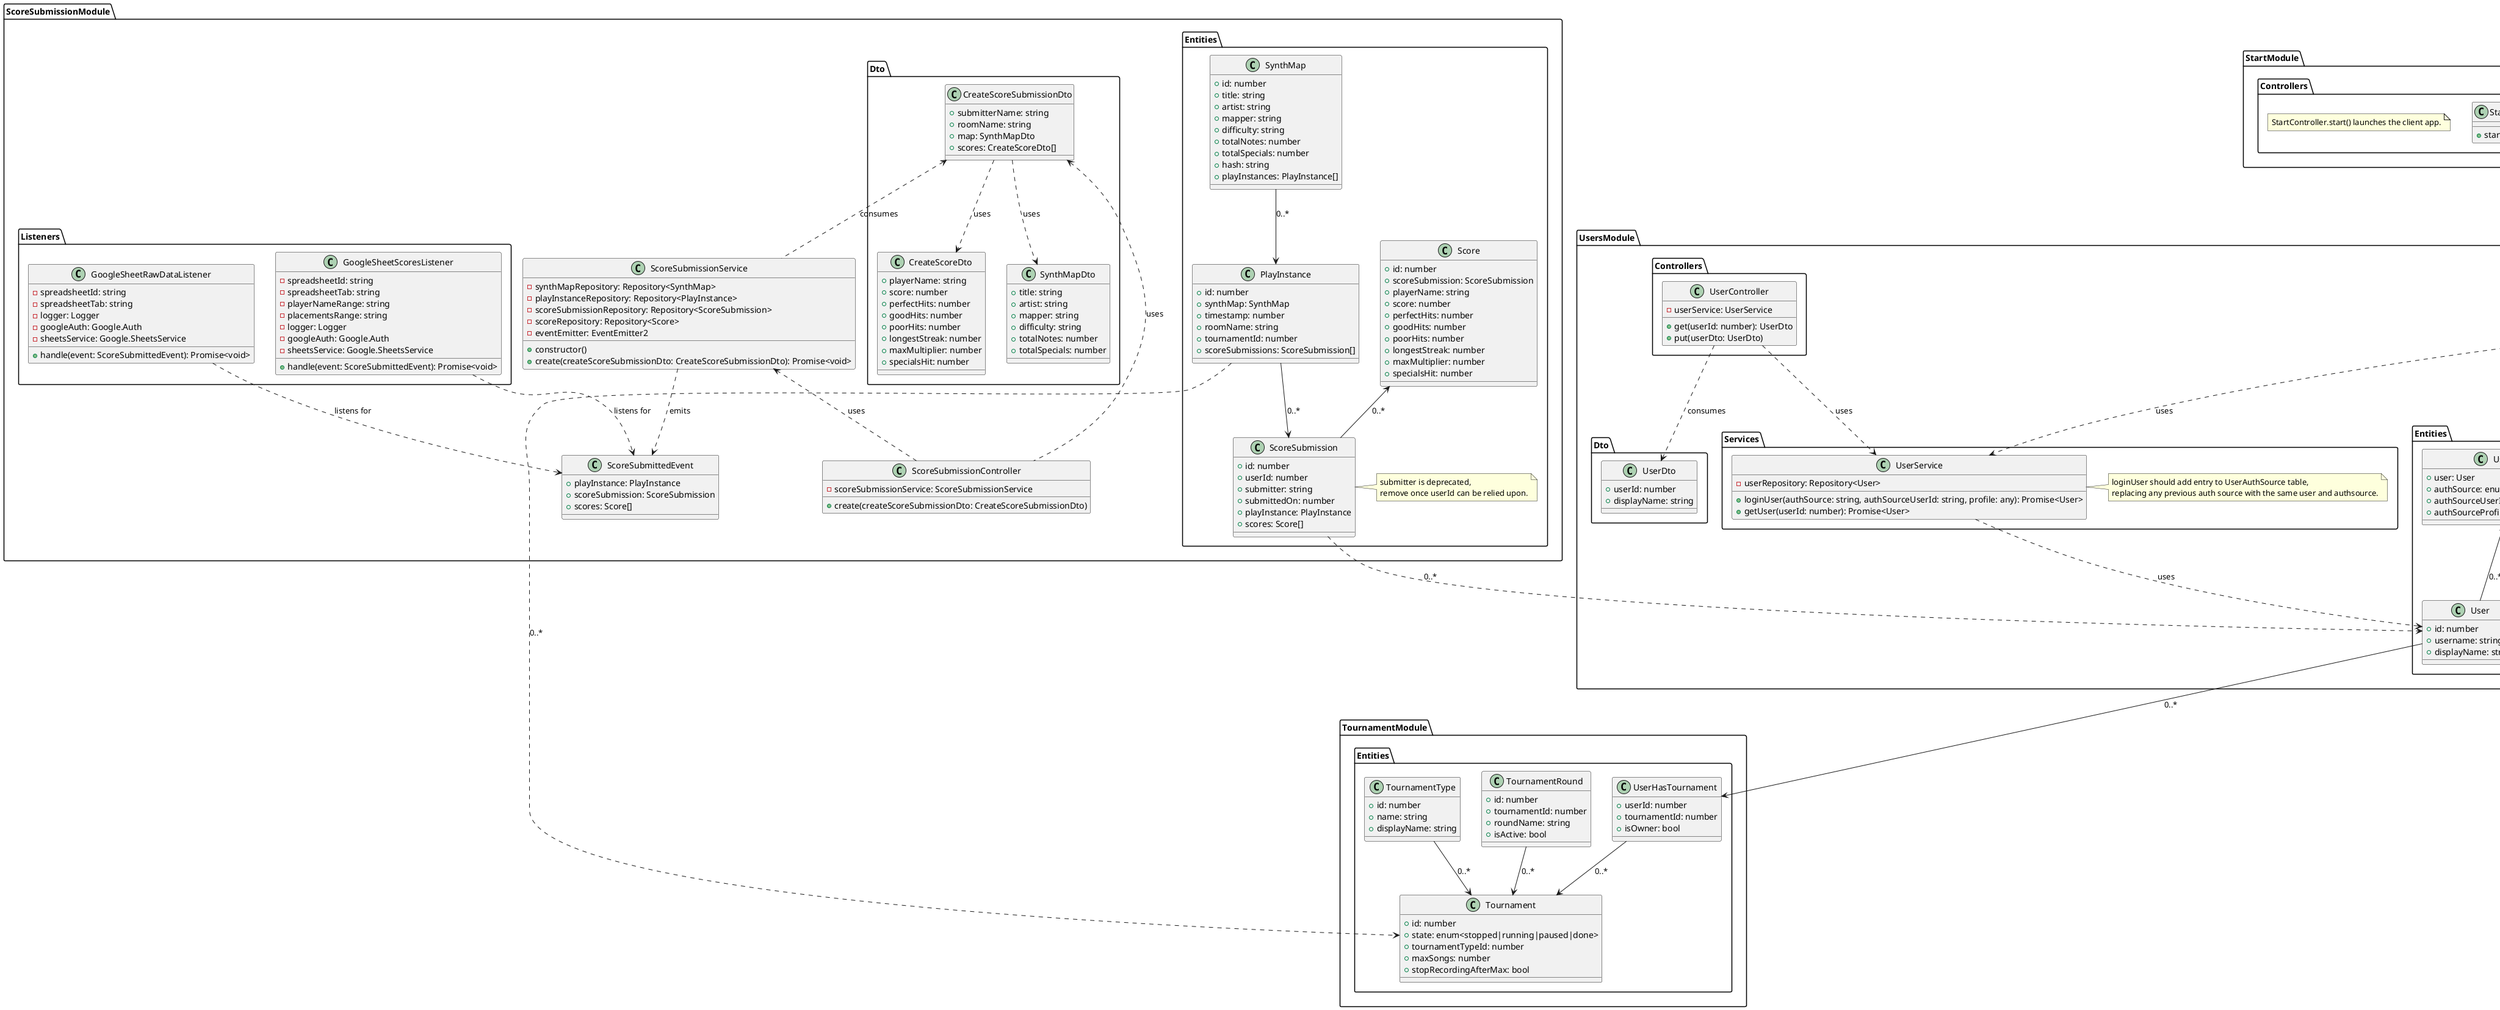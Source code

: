 @startuml
    package StartModule {
        package Controllers {
            class StartController {
                +start(): string
            }

            note as note1
                StartController.start() launches the client app.
            endnote
        }
    }
    package UsersModule {
        package Entities {
            class User {
                +id: number
                +username: string
                +displayName: string
            }

            class UserAuthSource {
                +user: User
                +authSource: enum<steam|twitch|discord>
                +authSourceUserId: string
                +authSourceProfileData: json
            }

            UserAuthSource <-- User: 0..*
        }

        package Services {
            class UserService {
                -userRepository: Repository<User>
                +loginUser(authSource: string, authSourceUserId: string, profile: any): Promise<User>
                +getUser(userId: number): Promise<User>
            }
            note right of UserService
                loginUser should add entry to UserAuthSource table,
                replacing any previous auth source with the same user and authsource.
            endnote

            UserService ..> User: uses
        }

        package Dto {
            class UserDto {
                +userId: number
                +displayName: string
            }
        }

        package Controllers {
            class UserController {
                -userService: UserService
                +get(userId: number): UserDto
                +put(userDto: UserDto)
            }

            UserController ..> UserDto: consumes
            UserController ..> UserService: uses
        }
    }

    package AuthModule {
        package AuthStrategies {
            class SteamAuthStrategy {
                -userService: UserService
                +constructor(authService: AuthService, steamApiKey: string)
                +validate(identifier: string, profile: any, done: Function): Promise<void>
            }

            SteamAuthStrategy ..> UserService: uses
        }

        package Services {
            class AuthService {
                -jwtService: JwtService
                +getJwt(user: any): string
            }
        }
        package Controllers {
            class AuthController {
                +login(): string
            }

            class SteamAuthController {
                -authService: AuthService
                +authSteamStart()
                +authSteamReturn()
            }

            SteamAuthController ..> AuthService: uses
        }
    }

    package TournamentModule {
        package Entities {
            class Tournament {
                +id: number
                +state: enum<stopped|running|paused|done>
                +tournamentTypeId: number
                +maxSongs: number
                +stopRecordingAfterMax: bool
            }

            class TournamentType {
                +id: number
                +name: string
                +displayName: string
            }

            class UserHasTournament {
                +userId: number
                +tournamentId: number
                +isOwner: bool
            }

            class TournamentRound {
                +id: number
                +tournamentId: number
                +roundName: string
                +isActive: bool
            }
            TournamentType --> Tournament: 0..*
            User --> UserHasTournament: 0..*
            UserHasTournament --> Tournament: 0..*
            TournamentRound --> Tournament: 0..*
        }
    }

    package ScoreSubmissionModule {
        package Entities {
            class Score
            {
                +id: number
                +scoreSubmission: ScoreSubmission
                +playerName: string
                +score: number
                +perfectHits: number
                +goodHits: number
                +poorHits: number
                +longestStreak: number
                +maxMultiplier: number
                +specialsHit: number
            }

            class PlayInstance {
                +id: number
                +synthMap: SynthMap
                +timestamp: number
                +roomName: string
                +tournamentId: number
                +scoreSubmissions: ScoreSubmission[]
            }

            class ScoreSubmission {
                +id: number
                +userId: number
                +submitter: string
                +submittedOn: number
                +playInstance: PlayInstance
                +scores: Score[]
            }

            note right of ScoreSubmission
                submitter is deprecated,
                remove once userId can be relied upon.
            endnote


            class SynthMap {
                +id: number
                +title: string
                +artist: string
                +mapper: string
                +difficulty: string
                +totalNotes: number
                +totalSpecials: number
                +hash: string
                +playInstances: PlayInstance[]
            }
            Score <-- ScoreSubmission: 0..*
            PlayInstance --> ScoreSubmission: 0..*
            SynthMap --> PlayInstance: 0..*
            ScoreSubmission ..> User: 0..*

            PlayInstance ..> Tournament: 0..*
        }

        package Dto {
            class CreateScoreSubmissionDto {
                +submitterName: string
                +roomName: string
                +map: SynthMapDto
                +scores: CreateScoreDto[]
            }

            class CreateScoreDto {
                +playerName: string
                +score: number
                +perfectHits: number
                +goodHits: number
                +poorHits: number
                +longestStreak: number
                +maxMultiplier: number
                +specialsHit: number
            }

            class SynthMapDto {
                +title: string
                +artist: string
                +mapper: string
                +difficulty: string
                +totalNotes: number
                +totalSpecials: number
            }
        }
        class ScoreSubmittedEvent {
            +playInstance: PlayInstance
            +scoreSubmission: ScoreSubmission
            +scores: Score[]
        }
        class ScoreSubmissionService {
            -synthMapRepository: Repository<SynthMap>
            -playInstanceRepository: Repository<PlayInstance>
            -scoreSubmissionRepository: Repository<ScoreSubmission>
            -scoreRepository: Repository<Score>
            -eventEmitter: EventEmitter2
            +constructor()
            +create(createScoreSubmissionDto: CreateScoreSubmissionDto): Promise<void>
        }
        ScoreSubmissionService ..> ScoreSubmittedEvent: emits
        class ScoreSubmissionController {
            -scoreSubmissionService: ScoreSubmissionService
            +create(createScoreSubmissionDto: CreateScoreSubmissionDto)
        }

        ScoreSubmissionService <.. ScoreSubmissionController: uses

        CreateScoreSubmissionDto <.. ScoreSubmissionService: consumes
        CreateScoreSubmissionDto <.. ScoreSubmissionController: uses
        CreateScoreSubmissionDto ..> CreateScoreDto: uses
        CreateScoreSubmissionDto ..> SynthMapDto: uses

        package Listeners {
            class GoogleSheetScoresListener {
                -spreadsheetId: string
                -spreadsheetTab: string
                -playerNameRange: string
                -placementsRange: string
                -logger: Logger
                -googleAuth: Google.Auth
                -sheetsService: Google.SheetsService
                +handle(event: ScoreSubmittedEvent): Promise<void>
            }
            class GoogleSheetRawDataListener {
                -spreadsheetId: string
                -spreadsheetTab: string
                -logger: Logger
                -googleAuth: Google.Auth
                -sheetsService: Google.SheetsService
                +handle(event: ScoreSubmittedEvent): Promise<void>
            }

            GoogleSheetScoresListener ..> ScoreSubmittedEvent: listens for
            GoogleSheetRawDataListener ..> ScoreSubmittedEvent: listens for
        }
    }

@enduml